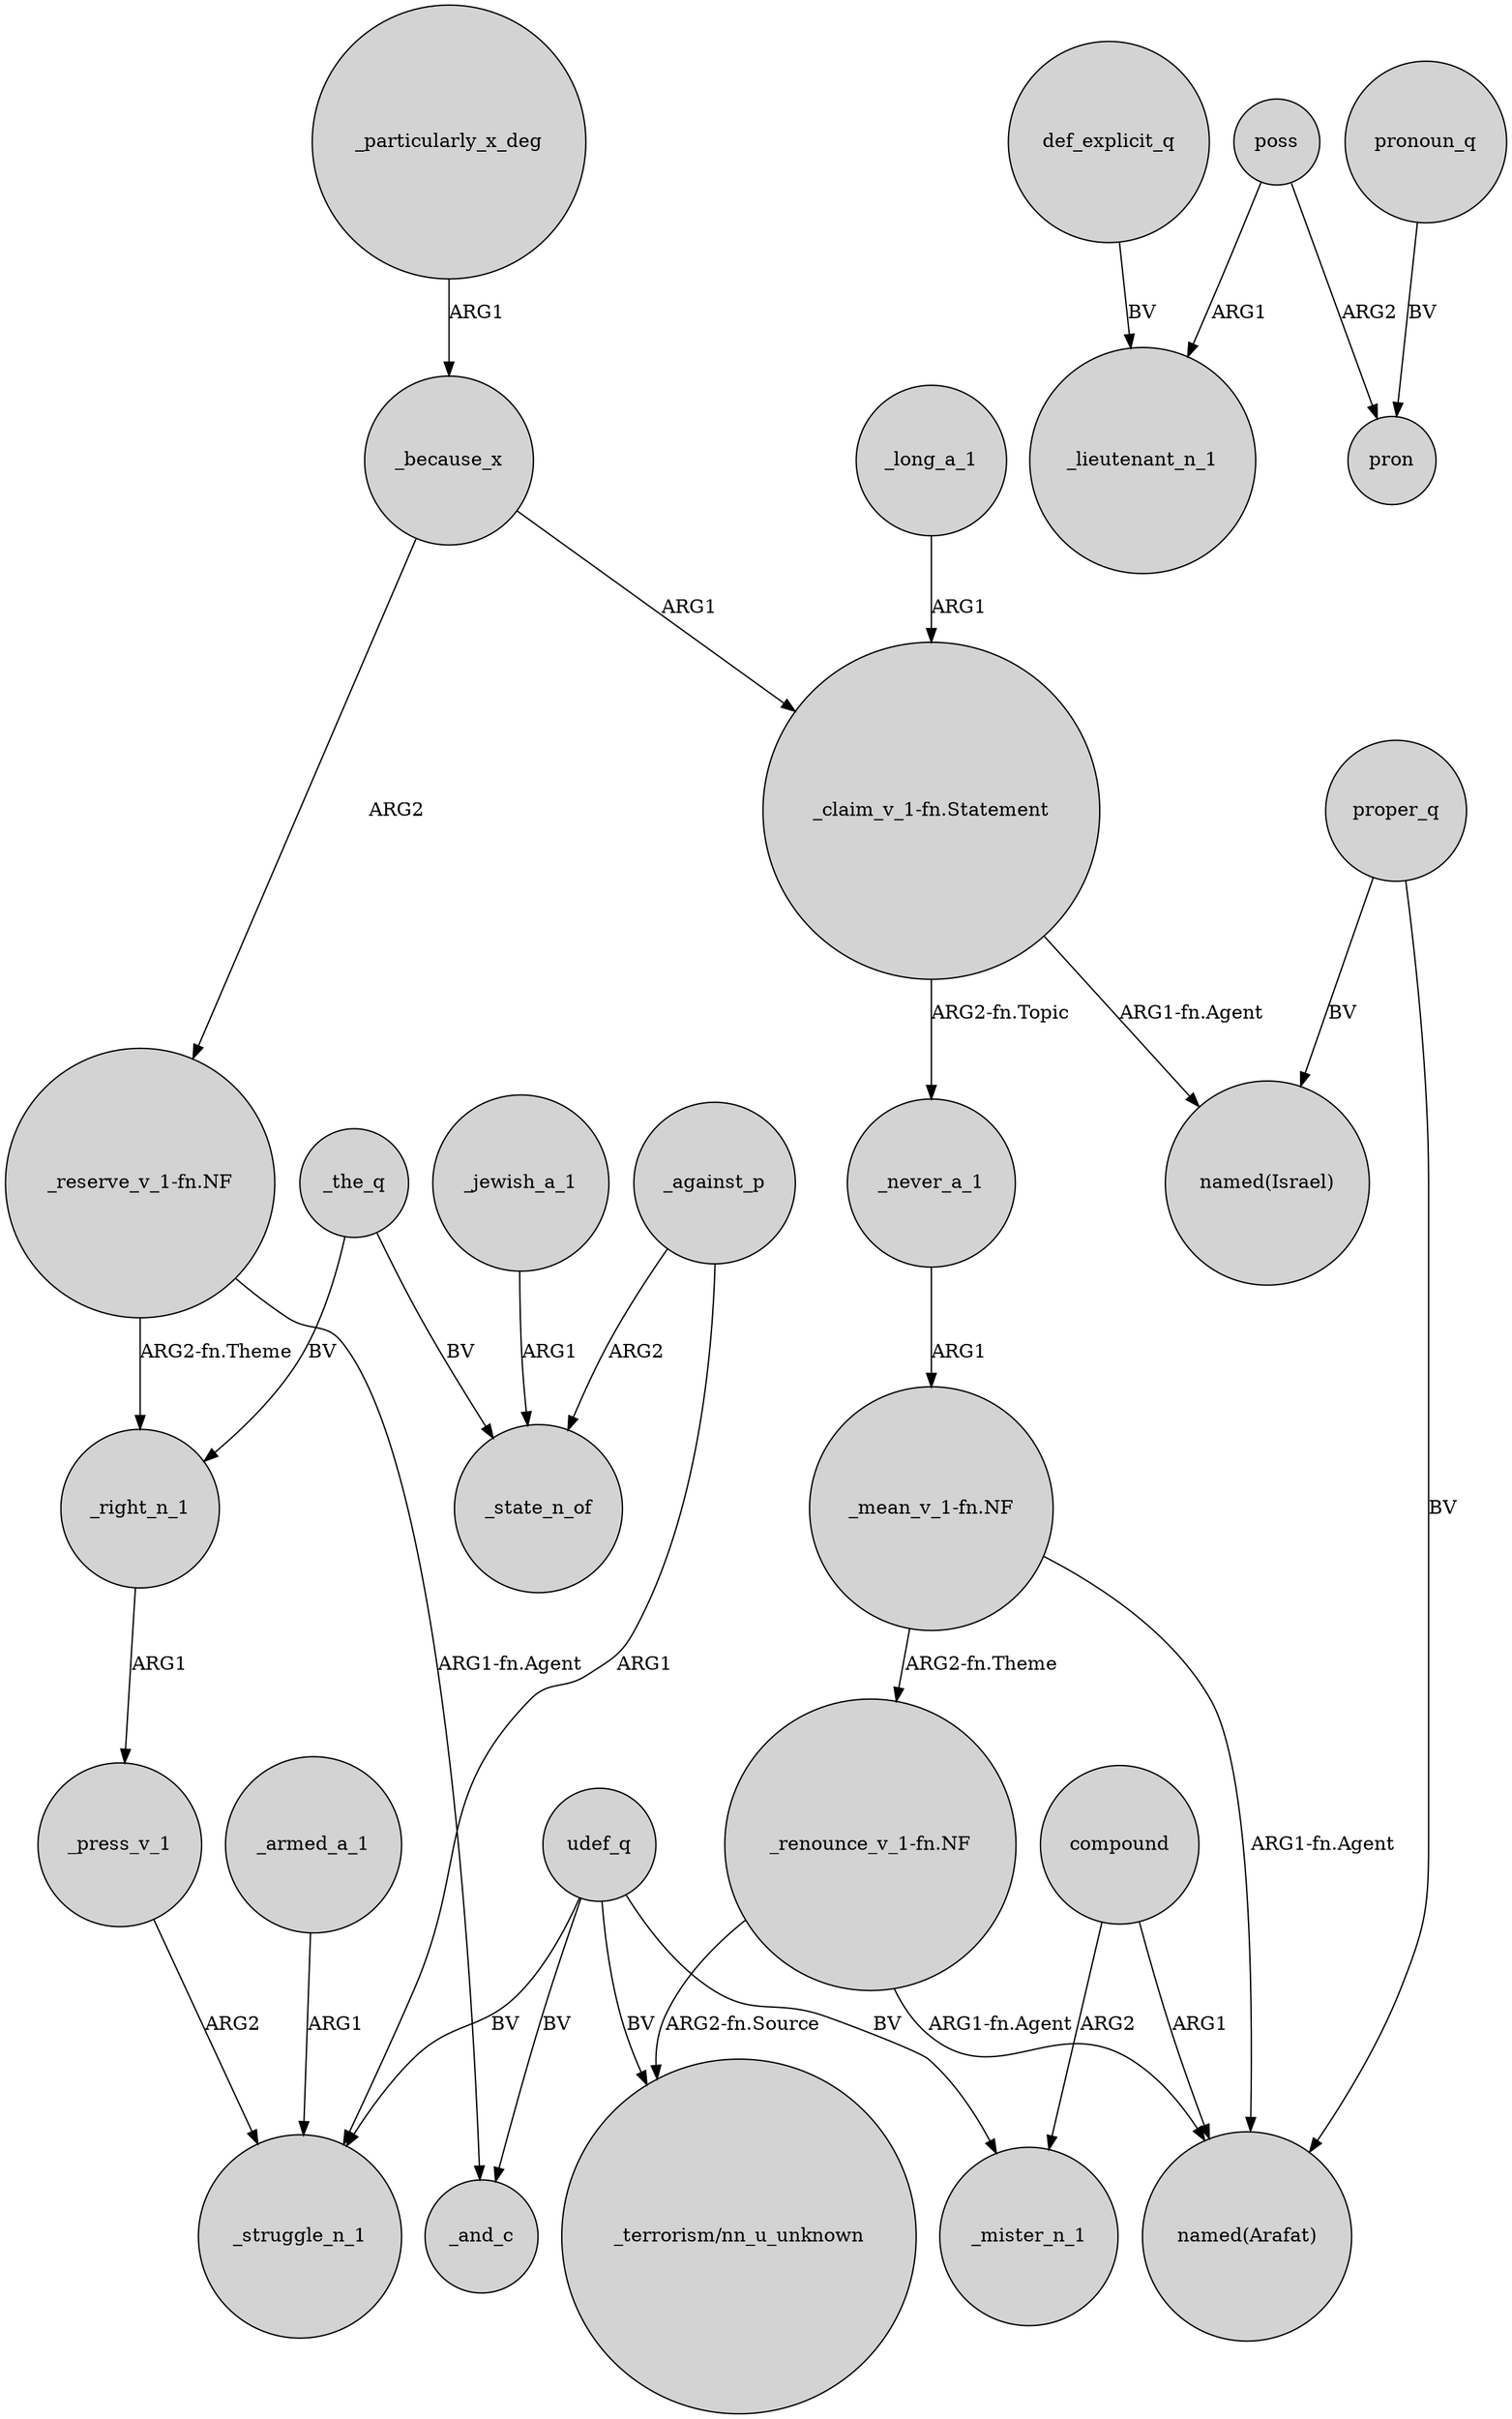 digraph {
	node [shape=circle style=filled]
	_against_p -> _struggle_n_1 [label=ARG1]
	def_explicit_q -> _lieutenant_n_1 [label=BV]
	poss -> pron [label=ARG2]
	"_reserve_v_1-fn.NF" -> _and_c [label="ARG1-fn.Agent"]
	_against_p -> _state_n_of [label=ARG2]
	"_mean_v_1-fn.NF" -> "named(Arafat)" [label="ARG1-fn.Agent"]
	"_mean_v_1-fn.NF" -> "_renounce_v_1-fn.NF" [label="ARG2-fn.Theme"]
	"_renounce_v_1-fn.NF" -> "named(Arafat)" [label="ARG1-fn.Agent"]
	compound -> _mister_n_1 [label=ARG2]
	poss -> _lieutenant_n_1 [label=ARG1]
	_armed_a_1 -> _struggle_n_1 [label=ARG1]
	_particularly_x_deg -> _because_x [label=ARG1]
	udef_q -> _mister_n_1 [label=BV]
	_right_n_1 -> _press_v_1 [label=ARG1]
	_press_v_1 -> _struggle_n_1 [label=ARG2]
	_the_q -> _state_n_of [label=BV]
	"_claim_v_1-fn.Statement" -> _never_a_1 [label="ARG2-fn.Topic"]
	udef_q -> "_terrorism/nn_u_unknown" [label=BV]
	_because_x -> "_reserve_v_1-fn.NF" [label=ARG2]
	_never_a_1 -> "_mean_v_1-fn.NF" [label=ARG1]
	compound -> "named(Arafat)" [label=ARG1]
	udef_q -> _struggle_n_1 [label=BV]
	pronoun_q -> pron [label=BV]
	"_claim_v_1-fn.Statement" -> "named(Israel)" [label="ARG1-fn.Agent"]
	"_renounce_v_1-fn.NF" -> "_terrorism/nn_u_unknown" [label="ARG2-fn.Source"]
	_because_x -> "_claim_v_1-fn.Statement" [label=ARG1]
	_long_a_1 -> "_claim_v_1-fn.Statement" [label=ARG1]
	proper_q -> "named(Israel)" [label=BV]
	_the_q -> _right_n_1 [label=BV]
	proper_q -> "named(Arafat)" [label=BV]
	_jewish_a_1 -> _state_n_of [label=ARG1]
	"_reserve_v_1-fn.NF" -> _right_n_1 [label="ARG2-fn.Theme"]
	udef_q -> _and_c [label=BV]
}
